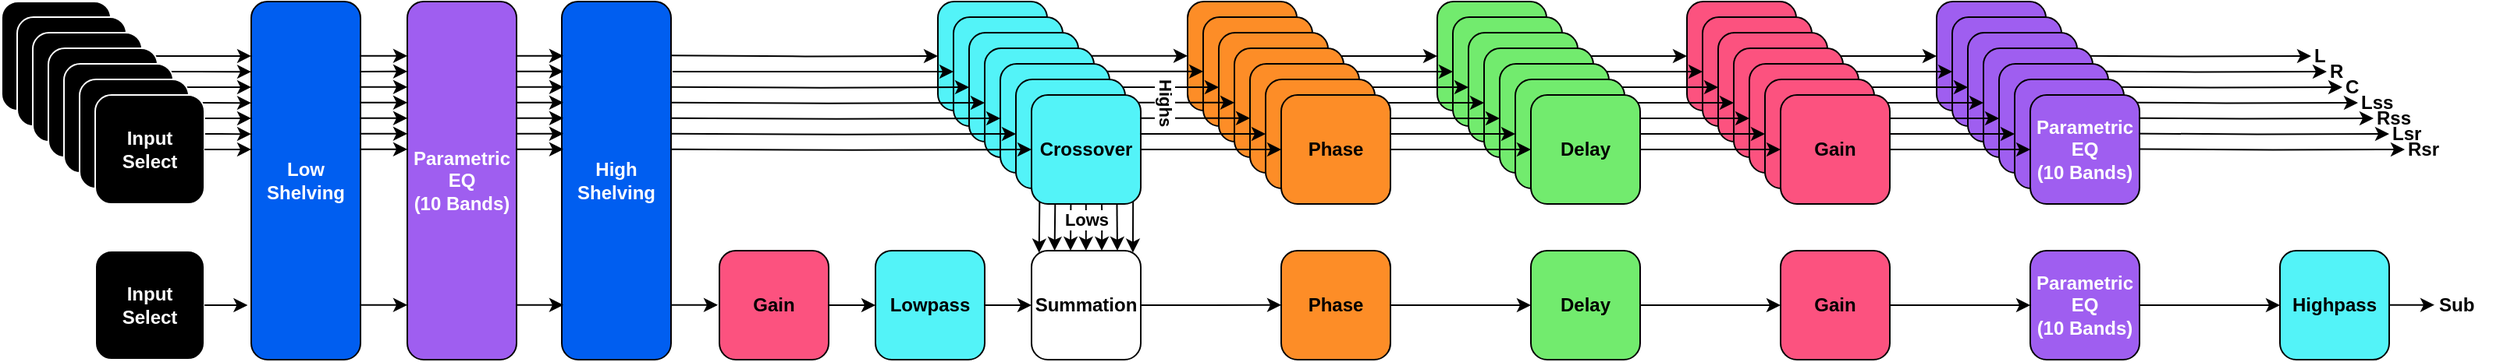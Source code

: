 <mxfile version="24.5.1" type="device">
  <diagram id="C5RBs43oDa-KdzZeNtuy" name="Page-1">
    <mxGraphModel dx="1434" dy="845" grid="1" gridSize="10" guides="1" tooltips="1" connect="1" arrows="1" fold="1" page="1" pageScale="1" pageWidth="827" pageHeight="1169" math="0" shadow="0">
      <root>
        <mxCell id="WIyWlLk6GJQsqaUBKTNV-0" />
        <mxCell id="WIyWlLk6GJQsqaUBKTNV-1" parent="WIyWlLk6GJQsqaUBKTNV-0" />
        <mxCell id="SWOzDiL3YIz-11qopB4E-361" style="edgeStyle=orthogonalEdgeStyle;rounded=0;orthogonalLoop=1;jettySize=auto;html=1;exitX=1;exitY=0.5;exitDx=0;exitDy=0;" parent="WIyWlLk6GJQsqaUBKTNV-1" edge="1">
          <mxGeometry relative="1" as="geometry">
            <mxPoint x="1350" y="74.74" as="sourcePoint" />
            <mxPoint x="1520" y="75" as="targetPoint" />
          </mxGeometry>
        </mxCell>
        <mxCell id="SWOzDiL3YIz-11qopB4E-362" style="edgeStyle=orthogonalEdgeStyle;rounded=0;orthogonalLoop=1;jettySize=auto;html=1;exitX=1;exitY=0.5;exitDx=0;exitDy=0;" parent="WIyWlLk6GJQsqaUBKTNV-1" edge="1">
          <mxGeometry relative="1" as="geometry">
            <mxPoint x="1360" y="84.74" as="sourcePoint" />
            <mxPoint x="1530" y="85" as="targetPoint" />
          </mxGeometry>
        </mxCell>
        <mxCell id="SWOzDiL3YIz-11qopB4E-363" style="edgeStyle=orthogonalEdgeStyle;rounded=0;orthogonalLoop=1;jettySize=auto;html=1;exitX=1;exitY=0.5;exitDx=0;exitDy=0;entryX=0;entryY=0.5;entryDx=0;entryDy=0;" parent="WIyWlLk6GJQsqaUBKTNV-1" source="SWOzDiL3YIz-11qopB4E-364" target="SWOzDiL3YIz-11qopB4E-366" edge="1">
          <mxGeometry relative="1" as="geometry" />
        </mxCell>
        <mxCell id="SWOzDiL3YIz-11qopB4E-365" style="edgeStyle=orthogonalEdgeStyle;rounded=0;orthogonalLoop=1;jettySize=auto;html=1;exitX=1;exitY=0.5;exitDx=0;exitDy=0;entryX=0;entryY=0.5;entryDx=0;entryDy=0;" parent="WIyWlLk6GJQsqaUBKTNV-1" source="SWOzDiL3YIz-11qopB4E-366" target="SWOzDiL3YIz-11qopB4E-368" edge="1">
          <mxGeometry relative="1" as="geometry" />
        </mxCell>
        <mxCell id="SWOzDiL3YIz-11qopB4E-366" value="" style="rounded=1;whiteSpace=wrap;html=1;fontStyle=1;strokeColor=#000000;fillColor=#72eb6e;" parent="WIyWlLk6GJQsqaUBKTNV-1" vertex="1">
          <mxGeometry x="960" y="40" width="70" height="70" as="geometry" />
        </mxCell>
        <mxCell id="SWOzDiL3YIz-11qopB4E-367" style="edgeStyle=orthogonalEdgeStyle;rounded=0;orthogonalLoop=1;jettySize=auto;html=1;exitX=1;exitY=0.5;exitDx=0;exitDy=0;entryX=0;entryY=0.5;entryDx=0;entryDy=0;" parent="WIyWlLk6GJQsqaUBKTNV-1" source="SWOzDiL3YIz-11qopB4E-368" target="SWOzDiL3YIz-11qopB4E-369" edge="1">
          <mxGeometry relative="1" as="geometry" />
        </mxCell>
        <mxCell id="SWOzDiL3YIz-11qopB4E-368" value="" style="rounded=1;whiteSpace=wrap;html=1;fontStyle=1;fillColor=#fc527f;strokeColor=#000000;fontColor=#FFFFFF;strokeWidth=1;" parent="WIyWlLk6GJQsqaUBKTNV-1" vertex="1">
          <mxGeometry x="1120" y="40" width="70" height="70" as="geometry" />
        </mxCell>
        <mxCell id="SWOzDiL3YIz-11qopB4E-369" value="" style="rounded=1;whiteSpace=wrap;html=1;fontColor=#FFFFFF;strokeWidth=1;strokeColor=#000000;fillColor=#9f5ef0;" parent="WIyWlLk6GJQsqaUBKTNV-1" vertex="1">
          <mxGeometry x="1280" y="40" width="70" height="70" as="geometry" />
        </mxCell>
        <mxCell id="SWOzDiL3YIz-11qopB4E-370" style="edgeStyle=orthogonalEdgeStyle;rounded=0;orthogonalLoop=1;jettySize=auto;html=1;exitX=1;exitY=0.5;exitDx=0;exitDy=0;entryX=0;entryY=0.5;entryDx=0;entryDy=0;" parent="WIyWlLk6GJQsqaUBKTNV-1" source="SWOzDiL3YIz-11qopB4E-371" target="SWOzDiL3YIz-11qopB4E-373" edge="1">
          <mxGeometry relative="1" as="geometry" />
        </mxCell>
        <mxCell id="SWOzDiL3YIz-11qopB4E-372" style="edgeStyle=orthogonalEdgeStyle;rounded=0;orthogonalLoop=1;jettySize=auto;html=1;exitX=1;exitY=0.5;exitDx=0;exitDy=0;entryX=0;entryY=0.5;entryDx=0;entryDy=0;" parent="WIyWlLk6GJQsqaUBKTNV-1" source="SWOzDiL3YIz-11qopB4E-373" target="SWOzDiL3YIz-11qopB4E-375" edge="1">
          <mxGeometry relative="1" as="geometry" />
        </mxCell>
        <mxCell id="SWOzDiL3YIz-11qopB4E-373" value="" style="rounded=1;whiteSpace=wrap;html=1;fontStyle=1;strokeColor=#000000;fillColor=#72eb6e;" parent="WIyWlLk6GJQsqaUBKTNV-1" vertex="1">
          <mxGeometry x="970" y="50" width="70" height="70" as="geometry" />
        </mxCell>
        <mxCell id="SWOzDiL3YIz-11qopB4E-374" style="edgeStyle=orthogonalEdgeStyle;rounded=0;orthogonalLoop=1;jettySize=auto;html=1;exitX=1;exitY=0.5;exitDx=0;exitDy=0;entryX=0;entryY=0.5;entryDx=0;entryDy=0;" parent="WIyWlLk6GJQsqaUBKTNV-1" source="SWOzDiL3YIz-11qopB4E-375" target="SWOzDiL3YIz-11qopB4E-376" edge="1">
          <mxGeometry relative="1" as="geometry" />
        </mxCell>
        <mxCell id="SWOzDiL3YIz-11qopB4E-375" value="" style="rounded=1;whiteSpace=wrap;html=1;fontStyle=1;fillColor=#fc527f;strokeColor=#000000;fontColor=#FFFFFF;strokeWidth=1;" parent="WIyWlLk6GJQsqaUBKTNV-1" vertex="1">
          <mxGeometry x="1130" y="50" width="70" height="70" as="geometry" />
        </mxCell>
        <mxCell id="SWOzDiL3YIz-11qopB4E-376" value="" style="rounded=1;whiteSpace=wrap;html=1;fontColor=#FFFFFF;strokeWidth=1;strokeColor=#000000;fillColor=#9f5ef0;" parent="WIyWlLk6GJQsqaUBKTNV-1" vertex="1">
          <mxGeometry x="1290" y="50" width="70" height="70" as="geometry" />
        </mxCell>
        <mxCell id="SWOzDiL3YIz-11qopB4E-207" style="edgeStyle=orthogonalEdgeStyle;rounded=0;orthogonalLoop=1;jettySize=auto;html=1;exitX=1;exitY=0.5;exitDx=0;exitDy=0;" parent="WIyWlLk6GJQsqaUBKTNV-1" edge="1">
          <mxGeometry relative="1" as="geometry">
            <mxPoint x="1370" y="94.74" as="sourcePoint" />
            <mxPoint x="1540" y="95" as="targetPoint" />
          </mxGeometry>
        </mxCell>
        <mxCell id="SWOzDiL3YIz-11qopB4E-208" style="edgeStyle=orthogonalEdgeStyle;rounded=0;orthogonalLoop=1;jettySize=auto;html=1;exitX=1;exitY=0.5;exitDx=0;exitDy=0;" parent="WIyWlLk6GJQsqaUBKTNV-1" edge="1">
          <mxGeometry relative="1" as="geometry">
            <mxPoint x="1380" y="104.74" as="sourcePoint" />
            <mxPoint x="1550" y="105" as="targetPoint" />
          </mxGeometry>
        </mxCell>
        <mxCell id="SWOzDiL3YIz-11qopB4E-209" style="edgeStyle=orthogonalEdgeStyle;rounded=0;orthogonalLoop=1;jettySize=auto;html=1;exitX=1;exitY=0.5;exitDx=0;exitDy=0;" parent="WIyWlLk6GJQsqaUBKTNV-1" edge="1">
          <mxGeometry relative="1" as="geometry">
            <mxPoint x="1390" y="114.74" as="sourcePoint" />
            <mxPoint x="1560" y="115" as="targetPoint" />
          </mxGeometry>
        </mxCell>
        <mxCell id="SWOzDiL3YIz-11qopB4E-210" style="edgeStyle=orthogonalEdgeStyle;rounded=0;orthogonalLoop=1;jettySize=auto;html=1;exitX=1;exitY=0.5;exitDx=0;exitDy=0;" parent="WIyWlLk6GJQsqaUBKTNV-1" edge="1">
          <mxGeometry relative="1" as="geometry">
            <mxPoint x="1400" y="124.74" as="sourcePoint" />
            <mxPoint x="1570" y="125" as="targetPoint" />
          </mxGeometry>
        </mxCell>
        <mxCell id="SWOzDiL3YIz-11qopB4E-211" style="edgeStyle=orthogonalEdgeStyle;rounded=0;orthogonalLoop=1;jettySize=auto;html=1;exitX=1;exitY=0.5;exitDx=0;exitDy=0;" parent="WIyWlLk6GJQsqaUBKTNV-1" edge="1">
          <mxGeometry relative="1" as="geometry">
            <mxPoint x="1410" y="134.74" as="sourcePoint" />
            <mxPoint x="1580" y="135" as="targetPoint" />
          </mxGeometry>
        </mxCell>
        <mxCell id="SWOzDiL3YIz-11qopB4E-212" style="edgeStyle=orthogonalEdgeStyle;rounded=0;orthogonalLoop=1;jettySize=auto;html=1;exitX=1;exitY=0.5;exitDx=0;exitDy=0;entryX=0;entryY=0.5;entryDx=0;entryDy=0;" parent="WIyWlLk6GJQsqaUBKTNV-1" source="SWOzDiL3YIz-11qopB4E-213" target="SWOzDiL3YIz-11qopB4E-215" edge="1">
          <mxGeometry relative="1" as="geometry" />
        </mxCell>
        <mxCell id="SWOzDiL3YIz-11qopB4E-214" style="edgeStyle=orthogonalEdgeStyle;rounded=0;orthogonalLoop=1;jettySize=auto;html=1;exitX=1;exitY=0.5;exitDx=0;exitDy=0;entryX=0;entryY=0.5;entryDx=0;entryDy=0;" parent="WIyWlLk6GJQsqaUBKTNV-1" source="SWOzDiL3YIz-11qopB4E-215" target="SWOzDiL3YIz-11qopB4E-217" edge="1">
          <mxGeometry relative="1" as="geometry" />
        </mxCell>
        <mxCell id="SWOzDiL3YIz-11qopB4E-215" value="" style="rounded=1;whiteSpace=wrap;html=1;fontStyle=1;strokeColor=#000000;fillColor=#72eb6e;" parent="WIyWlLk6GJQsqaUBKTNV-1" vertex="1">
          <mxGeometry x="980" y="60" width="70" height="70" as="geometry" />
        </mxCell>
        <mxCell id="SWOzDiL3YIz-11qopB4E-216" style="edgeStyle=orthogonalEdgeStyle;rounded=0;orthogonalLoop=1;jettySize=auto;html=1;exitX=1;exitY=0.5;exitDx=0;exitDy=0;entryX=0;entryY=0.5;entryDx=0;entryDy=0;" parent="WIyWlLk6GJQsqaUBKTNV-1" source="SWOzDiL3YIz-11qopB4E-217" target="SWOzDiL3YIz-11qopB4E-218" edge="1">
          <mxGeometry relative="1" as="geometry" />
        </mxCell>
        <mxCell id="SWOzDiL3YIz-11qopB4E-217" value="" style="rounded=1;whiteSpace=wrap;html=1;fontStyle=1;fillColor=#fc527f;strokeColor=#000000;fontColor=#FFFFFF;strokeWidth=1;" parent="WIyWlLk6GJQsqaUBKTNV-1" vertex="1">
          <mxGeometry x="1140" y="60" width="70" height="70" as="geometry" />
        </mxCell>
        <mxCell id="SWOzDiL3YIz-11qopB4E-218" value="" style="rounded=1;whiteSpace=wrap;html=1;fontColor=#FFFFFF;strokeWidth=1;strokeColor=#000000;fillColor=#9f5ef0;" parent="WIyWlLk6GJQsqaUBKTNV-1" vertex="1">
          <mxGeometry x="1300" y="60" width="70" height="70" as="geometry" />
        </mxCell>
        <mxCell id="SWOzDiL3YIz-11qopB4E-219" style="edgeStyle=orthogonalEdgeStyle;rounded=0;orthogonalLoop=1;jettySize=auto;html=1;exitX=1;exitY=0.5;exitDx=0;exitDy=0;entryX=0;entryY=0.5;entryDx=0;entryDy=0;" parent="WIyWlLk6GJQsqaUBKTNV-1" source="SWOzDiL3YIz-11qopB4E-220" target="SWOzDiL3YIz-11qopB4E-222" edge="1">
          <mxGeometry relative="1" as="geometry" />
        </mxCell>
        <mxCell id="SWOzDiL3YIz-11qopB4E-221" style="edgeStyle=orthogonalEdgeStyle;rounded=0;orthogonalLoop=1;jettySize=auto;html=1;exitX=1;exitY=0.5;exitDx=0;exitDy=0;entryX=0;entryY=0.5;entryDx=0;entryDy=0;" parent="WIyWlLk6GJQsqaUBKTNV-1" source="SWOzDiL3YIz-11qopB4E-222" target="SWOzDiL3YIz-11qopB4E-224" edge="1">
          <mxGeometry relative="1" as="geometry" />
        </mxCell>
        <mxCell id="SWOzDiL3YIz-11qopB4E-222" value="" style="rounded=1;whiteSpace=wrap;html=1;fontStyle=1;strokeColor=#000000;fillColor=#72eb6e;" parent="WIyWlLk6GJQsqaUBKTNV-1" vertex="1">
          <mxGeometry x="990" y="70" width="70" height="70" as="geometry" />
        </mxCell>
        <mxCell id="SWOzDiL3YIz-11qopB4E-223" style="edgeStyle=orthogonalEdgeStyle;rounded=0;orthogonalLoop=1;jettySize=auto;html=1;exitX=1;exitY=0.5;exitDx=0;exitDy=0;entryX=0;entryY=0.5;entryDx=0;entryDy=0;" parent="WIyWlLk6GJQsqaUBKTNV-1" source="SWOzDiL3YIz-11qopB4E-224" target="SWOzDiL3YIz-11qopB4E-225" edge="1">
          <mxGeometry relative="1" as="geometry" />
        </mxCell>
        <mxCell id="SWOzDiL3YIz-11qopB4E-224" value="" style="rounded=1;whiteSpace=wrap;html=1;fontStyle=1;fillColor=#fc527f;strokeColor=#000000;fontColor=#FFFFFF;strokeWidth=1;" parent="WIyWlLk6GJQsqaUBKTNV-1" vertex="1">
          <mxGeometry x="1150" y="70" width="70" height="70" as="geometry" />
        </mxCell>
        <mxCell id="SWOzDiL3YIz-11qopB4E-225" value="" style="rounded=1;whiteSpace=wrap;html=1;fontColor=#FFFFFF;strokeWidth=1;strokeColor=#000000;fillColor=#9f5ef0;" parent="WIyWlLk6GJQsqaUBKTNV-1" vertex="1">
          <mxGeometry x="1310" y="70" width="70" height="70" as="geometry" />
        </mxCell>
        <mxCell id="SWOzDiL3YIz-11qopB4E-226" style="edgeStyle=orthogonalEdgeStyle;rounded=0;orthogonalLoop=1;jettySize=auto;html=1;exitX=1;exitY=0.5;exitDx=0;exitDy=0;entryX=0;entryY=0.5;entryDx=0;entryDy=0;" parent="WIyWlLk6GJQsqaUBKTNV-1" source="SWOzDiL3YIz-11qopB4E-227" target="SWOzDiL3YIz-11qopB4E-229" edge="1">
          <mxGeometry relative="1" as="geometry" />
        </mxCell>
        <mxCell id="SWOzDiL3YIz-11qopB4E-228" style="edgeStyle=orthogonalEdgeStyle;rounded=0;orthogonalLoop=1;jettySize=auto;html=1;exitX=1;exitY=0.5;exitDx=0;exitDy=0;entryX=0;entryY=0.5;entryDx=0;entryDy=0;" parent="WIyWlLk6GJQsqaUBKTNV-1" source="SWOzDiL3YIz-11qopB4E-229" target="SWOzDiL3YIz-11qopB4E-231" edge="1">
          <mxGeometry relative="1" as="geometry" />
        </mxCell>
        <mxCell id="SWOzDiL3YIz-11qopB4E-229" value="" style="rounded=1;whiteSpace=wrap;html=1;fontStyle=1;strokeColor=#000000;fillColor=#72eb6e;" parent="WIyWlLk6GJQsqaUBKTNV-1" vertex="1">
          <mxGeometry x="1000" y="80" width="70" height="70" as="geometry" />
        </mxCell>
        <mxCell id="SWOzDiL3YIz-11qopB4E-230" style="edgeStyle=orthogonalEdgeStyle;rounded=0;orthogonalLoop=1;jettySize=auto;html=1;exitX=1;exitY=0.5;exitDx=0;exitDy=0;entryX=0;entryY=0.5;entryDx=0;entryDy=0;" parent="WIyWlLk6GJQsqaUBKTNV-1" source="SWOzDiL3YIz-11qopB4E-231" target="SWOzDiL3YIz-11qopB4E-232" edge="1">
          <mxGeometry relative="1" as="geometry" />
        </mxCell>
        <mxCell id="SWOzDiL3YIz-11qopB4E-231" value="" style="rounded=1;whiteSpace=wrap;html=1;fontStyle=1;fillColor=#fc527f;strokeColor=#000000;fontColor=#FFFFFF;strokeWidth=1;" parent="WIyWlLk6GJQsqaUBKTNV-1" vertex="1">
          <mxGeometry x="1160" y="80" width="70" height="70" as="geometry" />
        </mxCell>
        <mxCell id="SWOzDiL3YIz-11qopB4E-232" value="" style="rounded=1;whiteSpace=wrap;html=1;fontColor=#FFFFFF;strokeWidth=1;strokeColor=#000000;fillColor=#9f5ef0;" parent="WIyWlLk6GJQsqaUBKTNV-1" vertex="1">
          <mxGeometry x="1320" y="80" width="70" height="70" as="geometry" />
        </mxCell>
        <mxCell id="SWOzDiL3YIz-11qopB4E-233" style="edgeStyle=orthogonalEdgeStyle;rounded=0;orthogonalLoop=1;jettySize=auto;html=1;exitX=1;exitY=0.5;exitDx=0;exitDy=0;entryX=0;entryY=0.5;entryDx=0;entryDy=0;" parent="WIyWlLk6GJQsqaUBKTNV-1" source="SWOzDiL3YIz-11qopB4E-234" target="SWOzDiL3YIz-11qopB4E-236" edge="1">
          <mxGeometry relative="1" as="geometry" />
        </mxCell>
        <mxCell id="SWOzDiL3YIz-11qopB4E-235" style="edgeStyle=orthogonalEdgeStyle;rounded=0;orthogonalLoop=1;jettySize=auto;html=1;exitX=1;exitY=0.5;exitDx=0;exitDy=0;entryX=0;entryY=0.5;entryDx=0;entryDy=0;" parent="WIyWlLk6GJQsqaUBKTNV-1" source="SWOzDiL3YIz-11qopB4E-236" target="SWOzDiL3YIz-11qopB4E-238" edge="1">
          <mxGeometry relative="1" as="geometry" />
        </mxCell>
        <mxCell id="SWOzDiL3YIz-11qopB4E-236" value="" style="rounded=1;whiteSpace=wrap;html=1;fontStyle=1;strokeColor=#000000;fillColor=#72eb6e;" parent="WIyWlLk6GJQsqaUBKTNV-1" vertex="1">
          <mxGeometry x="1010" y="90" width="70" height="70" as="geometry" />
        </mxCell>
        <mxCell id="SWOzDiL3YIz-11qopB4E-237" style="edgeStyle=orthogonalEdgeStyle;rounded=0;orthogonalLoop=1;jettySize=auto;html=1;exitX=1;exitY=0.5;exitDx=0;exitDy=0;entryX=0;entryY=0.5;entryDx=0;entryDy=0;" parent="WIyWlLk6GJQsqaUBKTNV-1" source="SWOzDiL3YIz-11qopB4E-238" target="SWOzDiL3YIz-11qopB4E-239" edge="1">
          <mxGeometry relative="1" as="geometry" />
        </mxCell>
        <mxCell id="SWOzDiL3YIz-11qopB4E-238" value="" style="rounded=1;whiteSpace=wrap;html=1;fontStyle=1;fillColor=#fc527f;strokeColor=#000000;fontColor=#FFFFFF;strokeWidth=1;" parent="WIyWlLk6GJQsqaUBKTNV-1" vertex="1">
          <mxGeometry x="1170" y="90" width="70" height="70" as="geometry" />
        </mxCell>
        <mxCell id="SWOzDiL3YIz-11qopB4E-239" value="" style="rounded=1;whiteSpace=wrap;html=1;fontColor=#FFFFFF;strokeWidth=1;strokeColor=#000000;fillColor=#9f5ef0;" parent="WIyWlLk6GJQsqaUBKTNV-1" vertex="1">
          <mxGeometry x="1330" y="90" width="70" height="70" as="geometry" />
        </mxCell>
        <mxCell id="SWOzDiL3YIz-11qopB4E-240" style="edgeStyle=orthogonalEdgeStyle;rounded=0;orthogonalLoop=1;jettySize=auto;html=1;exitX=1;exitY=0.5;exitDx=0;exitDy=0;entryX=0;entryY=0.5;entryDx=0;entryDy=0;" parent="WIyWlLk6GJQsqaUBKTNV-1" source="SWOzDiL3YIz-11qopB4E-241" target="SWOzDiL3YIz-11qopB4E-243" edge="1">
          <mxGeometry relative="1" as="geometry">
            <mxPoint x="950" y="135" as="sourcePoint" />
          </mxGeometry>
        </mxCell>
        <mxCell id="SWOzDiL3YIz-11qopB4E-242" style="edgeStyle=orthogonalEdgeStyle;rounded=0;orthogonalLoop=1;jettySize=auto;html=1;exitX=1;exitY=0.5;exitDx=0;exitDy=0;entryX=0;entryY=0.5;entryDx=0;entryDy=0;" parent="WIyWlLk6GJQsqaUBKTNV-1" source="SWOzDiL3YIz-11qopB4E-243" target="SWOzDiL3YIz-11qopB4E-245" edge="1">
          <mxGeometry relative="1" as="geometry" />
        </mxCell>
        <mxCell id="SWOzDiL3YIz-11qopB4E-243" value="Delay" style="rounded=1;whiteSpace=wrap;html=1;fontStyle=1;strokeColor=#000000;fillColor=#72eb6e;" parent="WIyWlLk6GJQsqaUBKTNV-1" vertex="1">
          <mxGeometry x="1020" y="100" width="70" height="70" as="geometry" />
        </mxCell>
        <mxCell id="SWOzDiL3YIz-11qopB4E-244" style="edgeStyle=orthogonalEdgeStyle;rounded=0;orthogonalLoop=1;jettySize=auto;html=1;exitX=1;exitY=0.5;exitDx=0;exitDy=0;entryX=0;entryY=0.5;entryDx=0;entryDy=0;" parent="WIyWlLk6GJQsqaUBKTNV-1" source="SWOzDiL3YIz-11qopB4E-245" target="SWOzDiL3YIz-11qopB4E-246" edge="1">
          <mxGeometry relative="1" as="geometry" />
        </mxCell>
        <mxCell id="SWOzDiL3YIz-11qopB4E-245" value="Gain" style="rounded=1;whiteSpace=wrap;html=1;fontStyle=1;fillColor=#fc527f;strokeColor=#000000;fontColor=#000000;strokeWidth=1;" parent="WIyWlLk6GJQsqaUBKTNV-1" vertex="1">
          <mxGeometry x="1180" y="100" width="70" height="70" as="geometry" />
        </mxCell>
        <mxCell id="SWOzDiL3YIz-11qopB4E-246" value="Parametric&lt;div&gt;EQ&lt;/div&gt;&lt;div&gt;(10 Bands)&lt;/div&gt;" style="rounded=1;whiteSpace=wrap;html=1;fontColor=#FFFFFF;strokeWidth=1;strokeColor=#000000;fillColor=#9f5ef0;fontStyle=1" parent="WIyWlLk6GJQsqaUBKTNV-1" vertex="1">
          <mxGeometry x="1340" y="100" width="70" height="70" as="geometry" />
        </mxCell>
        <mxCell id="SWOzDiL3YIz-11qopB4E-328" value="Lsr" style="text;html=1;align=left;verticalAlign=middle;whiteSpace=wrap;rounded=0;fontStyle=1" parent="WIyWlLk6GJQsqaUBKTNV-1" vertex="1">
          <mxGeometry x="1570" y="110" width="30" height="30" as="geometry" />
        </mxCell>
        <mxCell id="SWOzDiL3YIz-11qopB4E-329" value="Rsr" style="text;html=1;align=left;verticalAlign=middle;whiteSpace=wrap;rounded=0;fontStyle=1" parent="WIyWlLk6GJQsqaUBKTNV-1" vertex="1">
          <mxGeometry x="1580" y="120" width="30" height="30" as="geometry" />
        </mxCell>
        <mxCell id="SWOzDiL3YIz-11qopB4E-377" value="L" style="text;html=1;align=left;verticalAlign=middle;whiteSpace=wrap;rounded=0;fontStyle=1" parent="WIyWlLk6GJQsqaUBKTNV-1" vertex="1">
          <mxGeometry x="1520" y="60" width="20" height="30" as="geometry" />
        </mxCell>
        <mxCell id="SWOzDiL3YIz-11qopB4E-378" value="R" style="text;html=1;align=left;verticalAlign=middle;whiteSpace=wrap;rounded=0;fontStyle=1" parent="WIyWlLk6GJQsqaUBKTNV-1" vertex="1">
          <mxGeometry x="1530" y="70" width="20" height="30" as="geometry" />
        </mxCell>
        <mxCell id="SWOzDiL3YIz-11qopB4E-379" value="C" style="text;html=1;align=left;verticalAlign=middle;whiteSpace=wrap;rounded=0;fontStyle=1" parent="WIyWlLk6GJQsqaUBKTNV-1" vertex="1">
          <mxGeometry x="1540" y="80" width="20" height="30" as="geometry" />
        </mxCell>
        <mxCell id="SWOzDiL3YIz-11qopB4E-380" value="Lss" style="text;html=1;align=left;verticalAlign=middle;whiteSpace=wrap;rounded=0;fontStyle=1" parent="WIyWlLk6GJQsqaUBKTNV-1" vertex="1">
          <mxGeometry x="1550" y="90" width="30" height="30" as="geometry" />
        </mxCell>
        <mxCell id="SWOzDiL3YIz-11qopB4E-381" value="Rss" style="text;html=1;align=left;verticalAlign=middle;whiteSpace=wrap;rounded=0;fontStyle=1" parent="WIyWlLk6GJQsqaUBKTNV-1" vertex="1">
          <mxGeometry x="1560" y="100" width="30" height="30" as="geometry" />
        </mxCell>
        <mxCell id="SWOzDiL3YIz-11qopB4E-396" style="edgeStyle=orthogonalEdgeStyle;rounded=0;orthogonalLoop=1;jettySize=auto;html=1;exitX=0.496;exitY=0.981;exitDx=0;exitDy=0;exitPerimeter=0;entryX=0.928;entryY=0.018;entryDx=0;entryDy=0;entryPerimeter=0;" parent="WIyWlLk6GJQsqaUBKTNV-1" target="SWOzDiL3YIz-11qopB4E-289" edge="1">
          <mxGeometry relative="1" as="geometry">
            <mxPoint x="764.9" y="200" as="targetPoint" />
            <mxPoint x="764.61" y="127.67" as="sourcePoint" />
          </mxGeometry>
        </mxCell>
        <mxCell id="SWOzDiL3YIz-11qopB4E-390" style="edgeStyle=orthogonalEdgeStyle;rounded=0;orthogonalLoop=1;jettySize=auto;html=1;exitX=0.496;exitY=0.981;exitDx=0;exitDy=0;exitPerimeter=0;entryX=0.069;entryY=0.019;entryDx=0;entryDy=0;entryPerimeter=0;" parent="WIyWlLk6GJQsqaUBKTNV-1" target="SWOzDiL3YIz-11qopB4E-289" edge="1">
          <mxGeometry relative="1" as="geometry">
            <mxPoint x="704.788" y="200" as="targetPoint" />
            <mxPoint x="704.71" y="128.67" as="sourcePoint" />
          </mxGeometry>
        </mxCell>
        <mxCell id="SWOzDiL3YIz-11qopB4E-364" value="" style="rounded=1;whiteSpace=wrap;html=1;fontStyle=1;strokeColor=#000000;fillColor=#fd8d27;strokeWidth=1;" parent="WIyWlLk6GJQsqaUBKTNV-1" vertex="1">
          <mxGeometry x="800" y="40" width="70" height="70" as="geometry" />
        </mxCell>
        <mxCell id="SWOzDiL3YIz-11qopB4E-382" value="" style="edgeStyle=orthogonalEdgeStyle;rounded=0;orthogonalLoop=1;jettySize=auto;html=1;exitX=1;exitY=0.5;exitDx=0;exitDy=0;entryX=0;entryY=0.5;entryDx=0;entryDy=0;" parent="WIyWlLk6GJQsqaUBKTNV-1" edge="1">
          <mxGeometry relative="1" as="geometry">
            <mxPoint x="730" y="74.89" as="sourcePoint" />
            <mxPoint x="800" y="74.89" as="targetPoint" />
          </mxGeometry>
        </mxCell>
        <mxCell id="SWOzDiL3YIz-11qopB4E-383" value="" style="edgeStyle=orthogonalEdgeStyle;rounded=0;orthogonalLoop=1;jettySize=auto;html=1;exitX=1;exitY=0.5;exitDx=0;exitDy=0;entryX=0;entryY=0.5;entryDx=0;entryDy=0;" parent="WIyWlLk6GJQsqaUBKTNV-1" edge="1">
          <mxGeometry relative="1" as="geometry">
            <mxPoint x="740" y="84.89" as="sourcePoint" />
            <mxPoint x="810" y="84.89" as="targetPoint" />
          </mxGeometry>
        </mxCell>
        <mxCell id="SWOzDiL3YIz-11qopB4E-371" value="" style="rounded=1;whiteSpace=wrap;html=1;fontStyle=1;strokeColor=#000000;fillColor=#fd8d27;strokeWidth=1;" parent="WIyWlLk6GJQsqaUBKTNV-1" vertex="1">
          <mxGeometry x="810" y="50" width="70" height="70" as="geometry" />
        </mxCell>
        <mxCell id="SWOzDiL3YIz-11qopB4E-213" value="" style="rounded=1;whiteSpace=wrap;html=1;fontStyle=1;strokeColor=#000000;fillColor=#fd8d27;strokeWidth=1;" parent="WIyWlLk6GJQsqaUBKTNV-1" vertex="1">
          <mxGeometry x="820" y="60" width="70" height="70" as="geometry" />
        </mxCell>
        <mxCell id="SWOzDiL3YIz-11qopB4E-220" value="" style="rounded=1;whiteSpace=wrap;html=1;fontStyle=1;strokeColor=#000000;fillColor=#fd8d27;strokeWidth=1;" parent="WIyWlLk6GJQsqaUBKTNV-1" vertex="1">
          <mxGeometry x="830" y="70" width="70" height="70" as="geometry" />
        </mxCell>
        <mxCell id="SWOzDiL3YIz-11qopB4E-227" value="" style="rounded=1;whiteSpace=wrap;html=1;fontStyle=1;strokeColor=#000000;fillColor=#fd8d27;strokeWidth=1;" parent="WIyWlLk6GJQsqaUBKTNV-1" vertex="1">
          <mxGeometry x="840" y="80" width="70" height="70" as="geometry" />
        </mxCell>
        <mxCell id="SWOzDiL3YIz-11qopB4E-234" value="" style="rounded=1;whiteSpace=wrap;html=1;fontStyle=1;strokeColor=#000000;fillColor=#fd8d27;strokeWidth=1;" parent="WIyWlLk6GJQsqaUBKTNV-1" vertex="1">
          <mxGeometry x="850" y="90" width="70" height="70" as="geometry" />
        </mxCell>
        <mxCell id="SWOzDiL3YIz-11qopB4E-241" value="Phase" style="rounded=1;whiteSpace=wrap;html=1;fontStyle=1;strokeColor=#000000;fillColor=#fd8d27;strokeWidth=1;fontColor=#000000;" parent="WIyWlLk6GJQsqaUBKTNV-1" vertex="1">
          <mxGeometry x="860" y="100" width="70" height="70" as="geometry" />
        </mxCell>
        <mxCell id="SWOzDiL3YIz-11qopB4E-247" value="" style="edgeStyle=orthogonalEdgeStyle;rounded=0;orthogonalLoop=1;jettySize=auto;html=1;exitX=1;exitY=0.5;exitDx=0;exitDy=0;entryX=0;entryY=0.5;entryDx=0;entryDy=0;" parent="WIyWlLk6GJQsqaUBKTNV-1" source="SWOzDiL3YIz-11qopB4E-257" target="SWOzDiL3YIz-11qopB4E-213" edge="1">
          <mxGeometry relative="1" as="geometry" />
        </mxCell>
        <mxCell id="SWOzDiL3YIz-11qopB4E-248" value="" style="edgeStyle=orthogonalEdgeStyle;rounded=0;orthogonalLoop=1;jettySize=auto;html=1;exitX=1;exitY=0.5;exitDx=0;exitDy=0;entryX=0;entryY=0.5;entryDx=0;entryDy=0;" parent="WIyWlLk6GJQsqaUBKTNV-1" edge="1">
          <mxGeometry relative="1" as="geometry">
            <mxPoint x="750" y="114.89" as="sourcePoint" />
            <mxPoint x="840" y="114.89" as="targetPoint" />
          </mxGeometry>
        </mxCell>
        <mxCell id="SWOzDiL3YIz-11qopB4E-249" value="" style="edgeStyle=orthogonalEdgeStyle;rounded=0;orthogonalLoop=1;jettySize=auto;html=1;exitX=1;exitY=0.5;exitDx=0;exitDy=0;entryX=0;entryY=0.5;entryDx=0;entryDy=0;" parent="WIyWlLk6GJQsqaUBKTNV-1" source="SWOzDiL3YIz-11qopB4E-301" target="SWOzDiL3YIz-11qopB4E-234" edge="1">
          <mxGeometry relative="1" as="geometry" />
        </mxCell>
        <mxCell id="SWOzDiL3YIz-11qopB4E-250" value="" style="edgeStyle=orthogonalEdgeStyle;rounded=0;orthogonalLoop=1;jettySize=auto;html=1;exitX=1;exitY=0.5;exitDx=0;exitDy=0;entryX=0;entryY=0.5;entryDx=0;entryDy=0;" parent="WIyWlLk6GJQsqaUBKTNV-1" source="SWOzDiL3YIz-11qopB4E-302" target="SWOzDiL3YIz-11qopB4E-241" edge="1">
          <mxGeometry relative="1" as="geometry">
            <mxPoint x="790" y="135" as="sourcePoint" />
          </mxGeometry>
        </mxCell>
        <mxCell id="SWOzDiL3YIz-11qopB4E-385" value="&lt;b&gt;Highs&lt;/b&gt;" style="edgeStyle=orthogonalEdgeStyle;rounded=0;orthogonalLoop=1;jettySize=auto;html=1;exitX=1;exitY=0.5;exitDx=0;exitDy=0;entryX=0;entryY=0.5;entryDx=0;entryDy=0;textDirection=vertical-rl;" parent="WIyWlLk6GJQsqaUBKTNV-1" edge="1">
          <mxGeometry relative="1" as="geometry">
            <mxPoint x="740" y="104.89" as="sourcePoint" />
            <mxPoint x="830" y="104.89" as="targetPoint" />
          </mxGeometry>
        </mxCell>
        <mxCell id="SWOzDiL3YIz-11qopB4E-354" value="" style="rounded=1;whiteSpace=wrap;html=1;strokeColor=#000000;fillColor=#53f3f8;fontStyle=1;strokeWidth=1;" parent="WIyWlLk6GJQsqaUBKTNV-1" vertex="1">
          <mxGeometry x="640" y="40" width="70" height="70" as="geometry" />
        </mxCell>
        <mxCell id="SWOzDiL3YIz-11qopB4E-355" value="" style="rounded=1;whiteSpace=wrap;html=1;strokeColor=#000000;fillColor=#53f3f8;fontStyle=1;strokeWidth=1;" parent="WIyWlLk6GJQsqaUBKTNV-1" vertex="1">
          <mxGeometry x="650" y="50" width="70" height="70" as="geometry" />
        </mxCell>
        <mxCell id="SWOzDiL3YIz-11qopB4E-339" value="" style="rounded=1;whiteSpace=wrap;html=1;strokeWidth=1;strokeColor=#FFFFFF;fillColor=#000000;" parent="WIyWlLk6GJQsqaUBKTNV-1" vertex="1">
          <mxGeometry x="40" y="40" width="70" height="70" as="geometry" />
        </mxCell>
        <mxCell id="SWOzDiL3YIz-11qopB4E-340" style="edgeStyle=orthogonalEdgeStyle;rounded=0;orthogonalLoop=1;jettySize=auto;html=1;exitX=1;exitY=0.5;exitDx=0;exitDy=0;entryX=0;entryY=0.152;entryDx=0;entryDy=0;entryPerimeter=0;" parent="WIyWlLk6GJQsqaUBKTNV-1" source="SWOzDiL3YIz-11qopB4E-339" target="SWOzDiL3YIz-11qopB4E-260" edge="1">
          <mxGeometry relative="1" as="geometry">
            <mxPoint x="185" y="75" as="targetPoint" />
          </mxGeometry>
        </mxCell>
        <mxCell id="SWOzDiL3YIz-11qopB4E-341" value="" style="rounded=1;whiteSpace=wrap;html=1;strokeWidth=1;strokeColor=#FFFFFF;fillColor=#000000;" parent="WIyWlLk6GJQsqaUBKTNV-1" vertex="1">
          <mxGeometry x="50" y="50" width="70" height="70" as="geometry" />
        </mxCell>
        <mxCell id="SWOzDiL3YIz-11qopB4E-342" style="edgeStyle=orthogonalEdgeStyle;rounded=0;orthogonalLoop=1;jettySize=auto;html=1;exitX=1;exitY=0.5;exitDx=0;exitDy=0;entryX=0;entryY=0.196;entryDx=0;entryDy=0;entryPerimeter=0;" parent="WIyWlLk6GJQsqaUBKTNV-1" source="SWOzDiL3YIz-11qopB4E-341" target="SWOzDiL3YIz-11qopB4E-260" edge="1">
          <mxGeometry relative="1" as="geometry">
            <mxPoint x="185" y="85" as="targetPoint" />
          </mxGeometry>
        </mxCell>
        <mxCell id="SWOzDiL3YIz-11qopB4E-204" style="edgeStyle=orthogonalEdgeStyle;rounded=0;orthogonalLoop=1;jettySize=auto;html=1;exitX=1;exitY=0.5;exitDx=0;exitDy=0;entryX=0;entryY=0.5;entryDx=0;entryDy=0;" parent="WIyWlLk6GJQsqaUBKTNV-1" edge="1">
          <mxGeometry relative="1" as="geometry">
            <mxPoint x="1530" y="234.82" as="sourcePoint" />
            <mxPoint x="1599" y="234.82" as="targetPoint" />
          </mxGeometry>
        </mxCell>
        <mxCell id="SWOzDiL3YIz-11qopB4E-252" style="edgeStyle=orthogonalEdgeStyle;rounded=0;orthogonalLoop=1;jettySize=auto;html=1;exitX=0.496;exitY=0.981;exitDx=0;exitDy=0;exitPerimeter=0;" parent="WIyWlLk6GJQsqaUBKTNV-1" edge="1">
          <mxGeometry relative="1" as="geometry">
            <mxPoint x="714.798" y="200" as="targetPoint" />
            <mxPoint x="714.72" y="128.67" as="sourcePoint" />
          </mxGeometry>
        </mxCell>
        <mxCell id="SWOzDiL3YIz-11qopB4E-253" style="edgeStyle=orthogonalEdgeStyle;rounded=0;orthogonalLoop=1;jettySize=auto;html=1;exitX=0.496;exitY=0.981;exitDx=0;exitDy=0;exitPerimeter=0;" parent="WIyWlLk6GJQsqaUBKTNV-1" edge="1">
          <mxGeometry relative="1" as="geometry">
            <mxPoint x="725" y="200" as="targetPoint" />
            <mxPoint x="724.72" y="138.67" as="sourcePoint" />
          </mxGeometry>
        </mxCell>
        <mxCell id="SWOzDiL3YIz-11qopB4E-254" style="edgeStyle=orthogonalEdgeStyle;rounded=0;orthogonalLoop=1;jettySize=auto;html=1;exitX=0.496;exitY=0.981;exitDx=0;exitDy=0;exitPerimeter=0;" parent="WIyWlLk6GJQsqaUBKTNV-1" edge="1">
          <mxGeometry relative="1" as="geometry">
            <mxPoint x="745" y="200" as="targetPoint" />
            <mxPoint x="744.72" y="158.67" as="sourcePoint" />
          </mxGeometry>
        </mxCell>
        <mxCell id="SWOzDiL3YIz-11qopB4E-255" style="edgeStyle=orthogonalEdgeStyle;rounded=0;orthogonalLoop=1;jettySize=auto;html=1;exitX=0.496;exitY=0.981;exitDx=0;exitDy=0;exitPerimeter=0;" parent="WIyWlLk6GJQsqaUBKTNV-1" edge="1">
          <mxGeometry relative="1" as="geometry">
            <mxPoint x="755" y="200" as="targetPoint" />
            <mxPoint x="754.72" y="168.67" as="sourcePoint" />
          </mxGeometry>
        </mxCell>
        <mxCell id="SWOzDiL3YIz-11qopB4E-256" value="Lows" style="edgeStyle=orthogonalEdgeStyle;rounded=0;orthogonalLoop=1;jettySize=auto;html=1;exitX=0.496;exitY=0.981;exitDx=0;exitDy=0;exitPerimeter=0;fontStyle=1" parent="WIyWlLk6GJQsqaUBKTNV-1" edge="1">
          <mxGeometry relative="1" as="geometry">
            <mxPoint x="734.9" y="200" as="targetPoint" />
            <mxPoint x="734.9" y="159" as="sourcePoint" />
          </mxGeometry>
        </mxCell>
        <mxCell id="SWOzDiL3YIz-11qopB4E-257" value="" style="rounded=1;whiteSpace=wrap;html=1;strokeColor=#000000;fillColor=#53f3f8;fontStyle=1;strokeWidth=1;" parent="WIyWlLk6GJQsqaUBKTNV-1" vertex="1">
          <mxGeometry x="660" y="60" width="70" height="70" as="geometry" />
        </mxCell>
        <mxCell id="SWOzDiL3YIz-11qopB4E-258" value="" style="rounded=1;whiteSpace=wrap;html=1;strokeWidth=1;strokeColor=#FFFFFF;fillColor=#000000;" parent="WIyWlLk6GJQsqaUBKTNV-1" vertex="1">
          <mxGeometry x="60" y="60" width="70" height="70" as="geometry" />
        </mxCell>
        <mxCell id="SWOzDiL3YIz-11qopB4E-259" value="Input&lt;div&gt;Sel&lt;span style=&quot;background-color: initial;&quot;&gt;ect&lt;/span&gt;&lt;/div&gt;" style="rounded=1;whiteSpace=wrap;html=1;strokeWidth=1;fontStyle=1;strokeColor=#FFFFFF;fillColor=#000000;fontColor=#FFFFFF;" parent="WIyWlLk6GJQsqaUBKTNV-1" vertex="1">
          <mxGeometry x="100" y="200" width="70" height="70" as="geometry" />
        </mxCell>
        <mxCell id="SWOzDiL3YIz-11qopB4E-260" value="Low&lt;div&gt;&lt;span style=&quot;background-color: initial;&quot;&gt;Shelving&lt;/span&gt;&lt;/div&gt;" style="rounded=1;whiteSpace=wrap;html=1;points=[[0,0,0,0,0],[0,0.14,0,0,0],[0,0.29,0,0,0],[0,0.43,0,0,0],[0,0.57,0,0,0],[0,0.71,0,0,0],[0,0.86,0,0,0],[0,1,0,0,0],[0.25,0,0,0,0],[0.25,1,0,0,0],[0.5,0,0,0,0],[0.5,1,0,0,0],[0.75,0,0,0,0],[0.75,1,0,0,0],[1,0,0,0,0],[1,0.14,0,0,0],[1,0.29,0,0,0],[1,0.43,0,0,0],[1,0.57,0,0,0],[1,0.71,0,0,0],[1,0.86,0,0,0],[1,1,0,0,0]];strokeWidth=1;strokeColor=#000000;fontColor=#FFFFFF;fontStyle=1;fillColor=#005ef0;" parent="WIyWlLk6GJQsqaUBKTNV-1" vertex="1">
          <mxGeometry x="200" y="40" width="70" height="230" as="geometry" />
        </mxCell>
        <mxCell id="SWOzDiL3YIz-11qopB4E-261" value="Parametric&lt;div&gt;EQ&lt;/div&gt;&lt;div&gt;(10 Bands)&lt;/div&gt;" style="rounded=1;whiteSpace=wrap;html=1;points=[[0,0,0,0,0],[0,0.14,0,0,0],[0,0.29,0,0,0],[0,0.43,0,0,0],[0,0.57,0,0,0],[0,0.71,0,0,0],[0,0.86,0,0,0],[0,1,0,0,0],[0.25,0,0,0,0],[0.25,1,0,0,0],[0.5,0,0,0,0],[0.5,1,0,0,0],[0.75,0,0,0,0],[0.75,1,0,0,0],[1,0,0,0,0],[1,0.14,0,0,0],[1,0.29,0,0,0],[1,0.43,0,0,0],[1,0.57,0,0,0],[1,0.71,0,0,0],[1,0.86,0,0,0],[1,1,0,0,0]];fontColor=#FFFFFF;strokeWidth=1;strokeColor=#000000;fillColor=#9f5ef0;fontStyle=1" parent="WIyWlLk6GJQsqaUBKTNV-1" vertex="1">
          <mxGeometry x="300" y="40" width="70" height="230" as="geometry" />
        </mxCell>
        <mxCell id="SWOzDiL3YIz-11qopB4E-262" value="High&lt;div&gt;Shelving&lt;/div&gt;" style="rounded=1;whiteSpace=wrap;html=1;points=[[0,0,0,0,0],[0,0.14,0,0,0],[0,0.29,0,0,0],[0,0.43,0,0,0],[0,0.57,0,0,0],[0,0.71,0,0,0],[0,0.86,0,0,0],[0,1,0,0,0],[0.25,0,0,0,0],[0.25,1,0,0,0],[0.5,0,0,0,0],[0.5,1,0,0,0],[0.75,0,0,0,0],[0.75,1,0,0,0],[1,0,0,0,0],[1,0.14,0,0,0],[1,0.29,0,0,0],[1,0.43,0,0,0],[1,0.57,0,0,0],[1,0.71,0,0,0],[1,0.86,0,0,0],[1,1,0,0,0]];fontStyle=1;fontColor=#FFFFFF;strokeColor=#000000;strokeWidth=1;fillColor=#005ef0;glass=0;shadow=0;" parent="WIyWlLk6GJQsqaUBKTNV-1" vertex="1">
          <mxGeometry x="399" y="40" width="70" height="230" as="geometry" />
        </mxCell>
        <mxCell id="SWOzDiL3YIz-11qopB4E-263" style="edgeStyle=orthogonalEdgeStyle;rounded=0;orthogonalLoop=1;jettySize=auto;html=1;exitX=1;exitY=0.5;exitDx=0;exitDy=0;entryX=0;entryY=0.239;entryDx=0;entryDy=0;entryPerimeter=0;" parent="WIyWlLk6GJQsqaUBKTNV-1" source="SWOzDiL3YIz-11qopB4E-258" target="SWOzDiL3YIz-11qopB4E-260" edge="1">
          <mxGeometry relative="1" as="geometry" />
        </mxCell>
        <mxCell id="SWOzDiL3YIz-11qopB4E-264" value="" style="rounded=1;whiteSpace=wrap;html=1;strokeWidth=1;strokeColor=#FFFFFF;fillColor=#000000;" parent="WIyWlLk6GJQsqaUBKTNV-1" vertex="1">
          <mxGeometry x="70" y="70" width="70" height="70" as="geometry" />
        </mxCell>
        <mxCell id="SWOzDiL3YIz-11qopB4E-265" style="edgeStyle=orthogonalEdgeStyle;rounded=0;orthogonalLoop=1;jettySize=auto;html=1;exitX=1;exitY=0.5;exitDx=0;exitDy=0;entryX=0;entryY=0.283;entryDx=0;entryDy=0;entryPerimeter=0;" parent="WIyWlLk6GJQsqaUBKTNV-1" source="SWOzDiL3YIz-11qopB4E-264" target="SWOzDiL3YIz-11qopB4E-260" edge="1">
          <mxGeometry relative="1" as="geometry" />
        </mxCell>
        <mxCell id="SWOzDiL3YIz-11qopB4E-266" value="" style="rounded=1;whiteSpace=wrap;html=1;strokeWidth=1;strokeColor=#FFFFFF;fillColor=#000000;" parent="WIyWlLk6GJQsqaUBKTNV-1" vertex="1">
          <mxGeometry x="80" y="80" width="70" height="70" as="geometry" />
        </mxCell>
        <mxCell id="SWOzDiL3YIz-11qopB4E-267" style="edgeStyle=orthogonalEdgeStyle;rounded=0;orthogonalLoop=1;jettySize=auto;html=1;exitX=1;exitY=0.5;exitDx=0;exitDy=0;entryX=0;entryY=0.326;entryDx=0;entryDy=0;entryPerimeter=0;" parent="WIyWlLk6GJQsqaUBKTNV-1" source="SWOzDiL3YIz-11qopB4E-266" target="SWOzDiL3YIz-11qopB4E-260" edge="1">
          <mxGeometry relative="1" as="geometry">
            <mxPoint x="190" y="115" as="targetPoint" />
          </mxGeometry>
        </mxCell>
        <mxCell id="SWOzDiL3YIz-11qopB4E-268" value="" style="rounded=1;whiteSpace=wrap;html=1;strokeWidth=1;strokeColor=#FFFFFF;fillColor=#000000;" parent="WIyWlLk6GJQsqaUBKTNV-1" vertex="1">
          <mxGeometry x="90" y="90" width="70" height="70" as="geometry" />
        </mxCell>
        <mxCell id="SWOzDiL3YIz-11qopB4E-269" style="edgeStyle=orthogonalEdgeStyle;rounded=0;orthogonalLoop=1;jettySize=auto;html=1;exitX=1;exitY=0.5;exitDx=0;exitDy=0;entryX=0;entryY=0.37;entryDx=0;entryDy=0;entryPerimeter=0;" parent="WIyWlLk6GJQsqaUBKTNV-1" source="SWOzDiL3YIz-11qopB4E-268" target="SWOzDiL3YIz-11qopB4E-260" edge="1">
          <mxGeometry relative="1" as="geometry" />
        </mxCell>
        <mxCell id="SWOzDiL3YIz-11qopB4E-270" value="Input&lt;div&gt;Sel&lt;span style=&quot;background-color: initial;&quot;&gt;ect&lt;/span&gt;&lt;/div&gt;" style="rounded=1;whiteSpace=wrap;html=1;strokeWidth=1;fontStyle=1;strokeColor=#FFFFFF;fillColor=#000000;fontColor=#FFFFFF;" parent="WIyWlLk6GJQsqaUBKTNV-1" vertex="1">
          <mxGeometry x="100" y="100" width="70" height="70" as="geometry" />
        </mxCell>
        <mxCell id="SWOzDiL3YIz-11qopB4E-273" style="edgeStyle=orthogonalEdgeStyle;rounded=0;orthogonalLoop=1;jettySize=auto;html=1;exitX=1;exitY=0.5;exitDx=0;exitDy=0;" parent="WIyWlLk6GJQsqaUBKTNV-1" edge="1">
          <mxGeometry relative="1" as="geometry">
            <mxPoint x="270" y="114.86" as="sourcePoint" />
            <mxPoint x="300" y="115" as="targetPoint" />
          </mxGeometry>
        </mxCell>
        <mxCell id="SWOzDiL3YIz-11qopB4E-274" style="edgeStyle=orthogonalEdgeStyle;rounded=0;orthogonalLoop=1;jettySize=auto;html=1;exitX=1;exitY=0.5;exitDx=0;exitDy=0;" parent="WIyWlLk6GJQsqaUBKTNV-1" edge="1">
          <mxGeometry relative="1" as="geometry">
            <mxPoint x="270" y="124.86" as="sourcePoint" />
            <mxPoint x="300" y="125" as="targetPoint" />
          </mxGeometry>
        </mxCell>
        <mxCell id="SWOzDiL3YIz-11qopB4E-275" style="edgeStyle=orthogonalEdgeStyle;rounded=0;orthogonalLoop=1;jettySize=auto;html=1;exitX=1;exitY=0.5;exitDx=0;exitDy=0;" parent="WIyWlLk6GJQsqaUBKTNV-1" edge="1">
          <mxGeometry relative="1" as="geometry">
            <mxPoint x="270" y="134.86" as="sourcePoint" />
            <mxPoint x="300" y="135" as="targetPoint" />
          </mxGeometry>
        </mxCell>
        <mxCell id="SWOzDiL3YIz-11qopB4E-276" style="edgeStyle=orthogonalEdgeStyle;rounded=0;orthogonalLoop=1;jettySize=auto;html=1;exitX=1;exitY=0.5;exitDx=0;exitDy=0;" parent="WIyWlLk6GJQsqaUBKTNV-1" edge="1">
          <mxGeometry relative="1" as="geometry">
            <mxPoint x="270" y="104.86" as="sourcePoint" />
            <mxPoint x="300" y="105" as="targetPoint" />
          </mxGeometry>
        </mxCell>
        <mxCell id="SWOzDiL3YIz-11qopB4E-277" style="edgeStyle=orthogonalEdgeStyle;rounded=0;orthogonalLoop=1;jettySize=auto;html=1;exitX=1;exitY=0.5;exitDx=0;exitDy=0;" parent="WIyWlLk6GJQsqaUBKTNV-1" edge="1">
          <mxGeometry relative="1" as="geometry">
            <mxPoint x="270" y="94.86" as="sourcePoint" />
            <mxPoint x="300" y="95" as="targetPoint" />
          </mxGeometry>
        </mxCell>
        <mxCell id="SWOzDiL3YIz-11qopB4E-278" style="edgeStyle=orthogonalEdgeStyle;rounded=0;orthogonalLoop=1;jettySize=auto;html=1;exitX=1;exitY=0.5;exitDx=0;exitDy=0;" parent="WIyWlLk6GJQsqaUBKTNV-1" edge="1">
          <mxGeometry relative="1" as="geometry">
            <mxPoint x="270" y="234.86" as="sourcePoint" />
            <mxPoint x="300" y="235" as="targetPoint" />
          </mxGeometry>
        </mxCell>
        <mxCell id="SWOzDiL3YIz-11qopB4E-279" style="edgeStyle=orthogonalEdgeStyle;rounded=0;orthogonalLoop=1;jettySize=auto;html=1;exitX=1;exitY=0.5;exitDx=0;exitDy=0;" parent="WIyWlLk6GJQsqaUBKTNV-1" edge="1">
          <mxGeometry relative="1" as="geometry">
            <mxPoint x="370" y="114.89" as="sourcePoint" />
            <mxPoint x="400" y="115.03" as="targetPoint" />
          </mxGeometry>
        </mxCell>
        <mxCell id="SWOzDiL3YIz-11qopB4E-280" style="edgeStyle=orthogonalEdgeStyle;rounded=0;orthogonalLoop=1;jettySize=auto;html=1;exitX=1;exitY=0.5;exitDx=0;exitDy=0;" parent="WIyWlLk6GJQsqaUBKTNV-1" edge="1">
          <mxGeometry relative="1" as="geometry">
            <mxPoint x="370" y="124.89" as="sourcePoint" />
            <mxPoint x="400" y="125.03" as="targetPoint" />
          </mxGeometry>
        </mxCell>
        <mxCell id="SWOzDiL3YIz-11qopB4E-281" style="edgeStyle=orthogonalEdgeStyle;rounded=0;orthogonalLoop=1;jettySize=auto;html=1;exitX=1;exitY=0.5;exitDx=0;exitDy=0;" parent="WIyWlLk6GJQsqaUBKTNV-1" edge="1">
          <mxGeometry relative="1" as="geometry">
            <mxPoint x="370" y="134.89" as="sourcePoint" />
            <mxPoint x="400" y="135.03" as="targetPoint" />
          </mxGeometry>
        </mxCell>
        <mxCell id="SWOzDiL3YIz-11qopB4E-282" style="edgeStyle=orthogonalEdgeStyle;rounded=0;orthogonalLoop=1;jettySize=auto;html=1;exitX=1;exitY=0.5;exitDx=0;exitDy=0;" parent="WIyWlLk6GJQsqaUBKTNV-1" edge="1">
          <mxGeometry relative="1" as="geometry">
            <mxPoint x="370" y="104.89" as="sourcePoint" />
            <mxPoint x="400" y="105.03" as="targetPoint" />
          </mxGeometry>
        </mxCell>
        <mxCell id="SWOzDiL3YIz-11qopB4E-283" style="edgeStyle=orthogonalEdgeStyle;rounded=0;orthogonalLoop=1;jettySize=auto;html=1;exitX=1;exitY=0.5;exitDx=0;exitDy=0;" parent="WIyWlLk6GJQsqaUBKTNV-1" edge="1">
          <mxGeometry relative="1" as="geometry">
            <mxPoint x="370" y="94.89" as="sourcePoint" />
            <mxPoint x="400" y="95.03" as="targetPoint" />
          </mxGeometry>
        </mxCell>
        <mxCell id="SWOzDiL3YIz-11qopB4E-284" style="edgeStyle=orthogonalEdgeStyle;rounded=0;orthogonalLoop=1;jettySize=auto;html=1;exitX=1;exitY=0.5;exitDx=0;exitDy=0;" parent="WIyWlLk6GJQsqaUBKTNV-1" edge="1">
          <mxGeometry relative="1" as="geometry">
            <mxPoint x="370" y="234.89" as="sourcePoint" />
            <mxPoint x="400" y="235.03" as="targetPoint" />
          </mxGeometry>
        </mxCell>
        <mxCell id="SWOzDiL3YIz-11qopB4E-285" style="edgeStyle=orthogonalEdgeStyle;rounded=0;orthogonalLoop=1;jettySize=auto;html=1;exitX=1;exitY=0.5;exitDx=0;exitDy=0;entryX=0;entryY=0.5;entryDx=0;entryDy=0;" parent="WIyWlLk6GJQsqaUBKTNV-1" source="SWOzDiL3YIz-11qopB4E-286" target="SWOzDiL3YIz-11qopB4E-288" edge="1">
          <mxGeometry relative="1" as="geometry" />
        </mxCell>
        <mxCell id="SWOzDiL3YIz-11qopB4E-286" value="Gain" style="rounded=1;whiteSpace=wrap;html=1;fontStyle=1;fillColor=#fc527f;strokeColor=#000000;fontColor=#000000;strokeWidth=1;" parent="WIyWlLk6GJQsqaUBKTNV-1" vertex="1">
          <mxGeometry x="500" y="200" width="70" height="70" as="geometry" />
        </mxCell>
        <mxCell id="SWOzDiL3YIz-11qopB4E-287" style="edgeStyle=orthogonalEdgeStyle;rounded=0;orthogonalLoop=1;jettySize=auto;html=1;exitX=1;exitY=0.5;exitDx=0;exitDy=0;entryX=0;entryY=0.5;entryDx=0;entryDy=0;" parent="WIyWlLk6GJQsqaUBKTNV-1" source="SWOzDiL3YIz-11qopB4E-288" target="SWOzDiL3YIz-11qopB4E-289" edge="1">
          <mxGeometry relative="1" as="geometry" />
        </mxCell>
        <mxCell id="SWOzDiL3YIz-11qopB4E-288" value="Lowpass" style="rounded=1;whiteSpace=wrap;html=1;strokeColor=#000000;fillColor=#53f3f8;fontStyle=1;strokeWidth=1;" parent="WIyWlLk6GJQsqaUBKTNV-1" vertex="1">
          <mxGeometry x="600" y="200" width="70" height="70" as="geometry" />
        </mxCell>
        <mxCell id="SWOzDiL3YIz-11qopB4E-289" value="Summation" style="rounded=1;whiteSpace=wrap;html=1;fontStyle=1;strokeWidth=1;" parent="WIyWlLk6GJQsqaUBKTNV-1" vertex="1">
          <mxGeometry x="700" y="200" width="70" height="70" as="geometry" />
        </mxCell>
        <mxCell id="SWOzDiL3YIz-11qopB4E-290" style="edgeStyle=orthogonalEdgeStyle;rounded=0;orthogonalLoop=1;jettySize=auto;html=1;exitX=1;exitY=0.5;exitDx=0;exitDy=0;entryX=0;entryY=0.5;entryDx=0;entryDy=0;" parent="WIyWlLk6GJQsqaUBKTNV-1" source="SWOzDiL3YIz-11qopB4E-291" target="SWOzDiL3YIz-11qopB4E-317" edge="1">
          <mxGeometry relative="1" as="geometry">
            <mxPoint x="950" y="235" as="sourcePoint" />
            <mxPoint x="1000.0" y="235" as="targetPoint" />
          </mxGeometry>
        </mxCell>
        <mxCell id="SWOzDiL3YIz-11qopB4E-291" value="Phase" style="rounded=1;whiteSpace=wrap;html=1;fontStyle=1;strokeColor=#000000;fillColor=#fd8d27;strokeWidth=1;fontColor=#000000;" parent="WIyWlLk6GJQsqaUBKTNV-1" vertex="1">
          <mxGeometry x="860" y="200" width="70" height="70" as="geometry" />
        </mxCell>
        <mxCell id="SWOzDiL3YIz-11qopB4E-298" value="Highpass" style="rounded=1;whiteSpace=wrap;html=1;strokeColor=#000000;fillColor=#53f3f8;fontStyle=1" parent="WIyWlLk6GJQsqaUBKTNV-1" vertex="1">
          <mxGeometry x="1500" y="200" width="70" height="70" as="geometry" />
        </mxCell>
        <mxCell id="SWOzDiL3YIz-11qopB4E-299" value="" style="rounded=1;whiteSpace=wrap;html=1;strokeColor=#000000;fillColor=#53f3f8;fontStyle=1;strokeWidth=1;" parent="WIyWlLk6GJQsqaUBKTNV-1" vertex="1">
          <mxGeometry x="670" y="70" width="70" height="70" as="geometry" />
        </mxCell>
        <mxCell id="SWOzDiL3YIz-11qopB4E-300" value="" style="rounded=1;whiteSpace=wrap;html=1;strokeColor=#000000;fillColor=#53f3f8;fontStyle=1;strokeWidth=1;" parent="WIyWlLk6GJQsqaUBKTNV-1" vertex="1">
          <mxGeometry x="680" y="80" width="70" height="70" as="geometry" />
        </mxCell>
        <mxCell id="SWOzDiL3YIz-11qopB4E-301" value="" style="rounded=1;whiteSpace=wrap;html=1;strokeColor=#000000;fillColor=#53f3f8;fontStyle=1;strokeWidth=1;" parent="WIyWlLk6GJQsqaUBKTNV-1" vertex="1">
          <mxGeometry x="690" y="90" width="70" height="70" as="geometry" />
        </mxCell>
        <mxCell id="SWOzDiL3YIz-11qopB4E-302" value="Crossover" style="rounded=1;whiteSpace=wrap;html=1;strokeColor=#000000;fillColor=#53f3f8;fontStyle=1;strokeWidth=1;" parent="WIyWlLk6GJQsqaUBKTNV-1" vertex="1">
          <mxGeometry x="700" y="100" width="70" height="70" as="geometry" />
        </mxCell>
        <mxCell id="SWOzDiL3YIz-11qopB4E-303" style="edgeStyle=orthogonalEdgeStyle;rounded=0;orthogonalLoop=1;jettySize=auto;html=1;exitX=1;exitY=0.5;exitDx=0;exitDy=0;entryX=0;entryY=0.5;entryDx=0;entryDy=0;" parent="WIyWlLk6GJQsqaUBKTNV-1" target="SWOzDiL3YIz-11qopB4E-300" edge="1">
          <mxGeometry relative="1" as="geometry">
            <mxPoint x="469" y="114.86" as="sourcePoint" />
            <mxPoint x="499" y="115" as="targetPoint" />
          </mxGeometry>
        </mxCell>
        <mxCell id="SWOzDiL3YIz-11qopB4E-304" style="edgeStyle=orthogonalEdgeStyle;rounded=0;orthogonalLoop=1;jettySize=auto;html=1;exitX=1;exitY=0.5;exitDx=0;exitDy=0;entryX=0;entryY=0.5;entryDx=0;entryDy=0;" parent="WIyWlLk6GJQsqaUBKTNV-1" target="SWOzDiL3YIz-11qopB4E-301" edge="1">
          <mxGeometry relative="1" as="geometry">
            <mxPoint x="469" y="124.86" as="sourcePoint" />
            <mxPoint x="499" y="125" as="targetPoint" />
          </mxGeometry>
        </mxCell>
        <mxCell id="SWOzDiL3YIz-11qopB4E-305" style="edgeStyle=orthogonalEdgeStyle;rounded=0;orthogonalLoop=1;jettySize=auto;html=1;exitX=1;exitY=0.5;exitDx=0;exitDy=0;entryX=0;entryY=0.5;entryDx=0;entryDy=0;" parent="WIyWlLk6GJQsqaUBKTNV-1" target="SWOzDiL3YIz-11qopB4E-302" edge="1">
          <mxGeometry relative="1" as="geometry">
            <mxPoint x="469" y="134.86" as="sourcePoint" />
            <mxPoint x="499" y="135" as="targetPoint" />
          </mxGeometry>
        </mxCell>
        <mxCell id="SWOzDiL3YIz-11qopB4E-306" style="edgeStyle=orthogonalEdgeStyle;rounded=0;orthogonalLoop=1;jettySize=auto;html=1;exitX=1;exitY=0.5;exitDx=0;exitDy=0;entryX=0;entryY=0.5;entryDx=0;entryDy=0;" parent="WIyWlLk6GJQsqaUBKTNV-1" target="SWOzDiL3YIz-11qopB4E-299" edge="1">
          <mxGeometry relative="1" as="geometry">
            <mxPoint x="469" y="104.86" as="sourcePoint" />
            <mxPoint x="499" y="105" as="targetPoint" />
          </mxGeometry>
        </mxCell>
        <mxCell id="SWOzDiL3YIz-11qopB4E-307" style="edgeStyle=orthogonalEdgeStyle;rounded=0;orthogonalLoop=1;jettySize=auto;html=1;exitX=1;exitY=0.5;exitDx=0;exitDy=0;entryX=0;entryY=0.5;entryDx=0;entryDy=0;" parent="WIyWlLk6GJQsqaUBKTNV-1" target="SWOzDiL3YIz-11qopB4E-257" edge="1">
          <mxGeometry relative="1" as="geometry">
            <mxPoint x="469" y="94.86" as="sourcePoint" />
            <mxPoint x="640" y="95" as="targetPoint" />
          </mxGeometry>
        </mxCell>
        <mxCell id="SWOzDiL3YIz-11qopB4E-308" style="edgeStyle=orthogonalEdgeStyle;rounded=0;orthogonalLoop=1;jettySize=auto;html=1;exitX=1;exitY=0.5;exitDx=0;exitDy=0;" parent="WIyWlLk6GJQsqaUBKTNV-1" edge="1">
          <mxGeometry relative="1" as="geometry">
            <mxPoint x="469" y="234.86" as="sourcePoint" />
            <mxPoint x="499" y="235" as="targetPoint" />
          </mxGeometry>
        </mxCell>
        <mxCell id="SWOzDiL3YIz-11qopB4E-336" style="edgeStyle=orthogonalEdgeStyle;rounded=0;orthogonalLoop=1;jettySize=auto;html=1;exitX=1;exitY=0.5;exitDx=0;exitDy=0;entryX=0;entryY=0.5;entryDx=0;entryDy=0;" parent="WIyWlLk6GJQsqaUBKTNV-1" source="SWOzDiL3YIz-11qopB4E-317" target="SWOzDiL3YIz-11qopB4E-319" edge="1">
          <mxGeometry relative="1" as="geometry" />
        </mxCell>
        <mxCell id="SWOzDiL3YIz-11qopB4E-317" value="Delay" style="rounded=1;whiteSpace=wrap;html=1;fontStyle=1;strokeColor=#000000;fillColor=#72eb6e;" parent="WIyWlLk6GJQsqaUBKTNV-1" vertex="1">
          <mxGeometry x="1020" y="200" width="70" height="70" as="geometry" />
        </mxCell>
        <mxCell id="SWOzDiL3YIz-11qopB4E-319" value="Gain" style="rounded=1;whiteSpace=wrap;html=1;fontStyle=1;fillColor=#fc527f;strokeColor=#000000;fontColor=#000000;strokeWidth=1;" parent="WIyWlLk6GJQsqaUBKTNV-1" vertex="1">
          <mxGeometry x="1180" y="200" width="70" height="70" as="geometry" />
        </mxCell>
        <mxCell id="SWOzDiL3YIz-11qopB4E-330" value="Sub" style="text;html=1;align=left;verticalAlign=middle;whiteSpace=wrap;rounded=0;fontStyle=1" parent="WIyWlLk6GJQsqaUBKTNV-1" vertex="1">
          <mxGeometry x="1600" y="220" width="40" height="30" as="geometry" />
        </mxCell>
        <mxCell id="SWOzDiL3YIz-11qopB4E-333" style="edgeStyle=orthogonalEdgeStyle;rounded=0;orthogonalLoop=1;jettySize=auto;html=1;exitX=1;exitY=0.5;exitDx=0;exitDy=0;entryX=0;entryY=0.5;entryDx=0;entryDy=0;" parent="WIyWlLk6GJQsqaUBKTNV-1" source="SWOzDiL3YIz-11qopB4E-289" edge="1">
          <mxGeometry relative="1" as="geometry">
            <mxPoint x="790" y="235" as="sourcePoint" />
            <mxPoint x="860" y="234.9" as="targetPoint" />
          </mxGeometry>
        </mxCell>
        <mxCell id="SWOzDiL3YIz-11qopB4E-338" style="edgeStyle=orthogonalEdgeStyle;rounded=0;orthogonalLoop=1;jettySize=auto;html=1;exitX=1;exitY=0.5;exitDx=0;exitDy=0;entryX=0;entryY=0.5;entryDx=0;entryDy=0;" parent="WIyWlLk6GJQsqaUBKTNV-1" source="SWOzDiL3YIz-11qopB4E-321" target="SWOzDiL3YIz-11qopB4E-298" edge="1">
          <mxGeometry relative="1" as="geometry">
            <mxPoint x="1430" y="235" as="sourcePoint" />
          </mxGeometry>
        </mxCell>
        <mxCell id="SWOzDiL3YIz-11qopB4E-321" value="Parametric&lt;div&gt;EQ&lt;/div&gt;&lt;div&gt;(10 Bands)&lt;/div&gt;" style="rounded=1;whiteSpace=wrap;html=1;fontColor=#FFFFFF;strokeWidth=1;strokeColor=#000000;fillColor=#9f5ef0;fontStyle=1" parent="WIyWlLk6GJQsqaUBKTNV-1" vertex="1">
          <mxGeometry x="1340" y="200" width="70" height="70" as="geometry" />
        </mxCell>
        <mxCell id="SWOzDiL3YIz-11qopB4E-337" style="edgeStyle=orthogonalEdgeStyle;rounded=0;orthogonalLoop=1;jettySize=auto;html=1;exitX=1;exitY=0.5;exitDx=0;exitDy=0;entryX=0;entryY=0.5;entryDx=0;entryDy=0;" parent="WIyWlLk6GJQsqaUBKTNV-1" source="SWOzDiL3YIz-11qopB4E-319" target="SWOzDiL3YIz-11qopB4E-321" edge="1">
          <mxGeometry relative="1" as="geometry" />
        </mxCell>
        <mxCell id="SWOzDiL3YIz-11qopB4E-344" style="edgeStyle=orthogonalEdgeStyle;rounded=0;orthogonalLoop=1;jettySize=auto;html=1;exitX=1;exitY=0.5;exitDx=0;exitDy=0;entryX=-0.033;entryY=0.848;entryDx=0;entryDy=0;entryPerimeter=0;" parent="WIyWlLk6GJQsqaUBKTNV-1" source="SWOzDiL3YIz-11qopB4E-259" target="SWOzDiL3YIz-11qopB4E-260" edge="1">
          <mxGeometry relative="1" as="geometry" />
        </mxCell>
        <mxCell id="SWOzDiL3YIz-11qopB4E-345" style="edgeStyle=orthogonalEdgeStyle;rounded=0;orthogonalLoop=1;jettySize=auto;html=1;exitX=1;exitY=0.5;exitDx=0;exitDy=0;entryX=0;entryY=0.413;entryDx=0;entryDy=0;entryPerimeter=0;" parent="WIyWlLk6GJQsqaUBKTNV-1" source="SWOzDiL3YIz-11qopB4E-270" target="SWOzDiL3YIz-11qopB4E-260" edge="1">
          <mxGeometry relative="1" as="geometry" />
        </mxCell>
        <mxCell id="SWOzDiL3YIz-11qopB4E-350" style="edgeStyle=orthogonalEdgeStyle;rounded=0;orthogonalLoop=1;jettySize=auto;html=1;exitX=1;exitY=0.5;exitDx=0;exitDy=0;" parent="WIyWlLk6GJQsqaUBKTNV-1" edge="1">
          <mxGeometry relative="1" as="geometry">
            <mxPoint x="270" y="74.93" as="sourcePoint" />
            <mxPoint x="300" y="75.07" as="targetPoint" />
          </mxGeometry>
        </mxCell>
        <mxCell id="SWOzDiL3YIz-11qopB4E-351" style="edgeStyle=orthogonalEdgeStyle;rounded=0;orthogonalLoop=1;jettySize=auto;html=1;exitX=1;exitY=0.5;exitDx=0;exitDy=0;" parent="WIyWlLk6GJQsqaUBKTNV-1" edge="1">
          <mxGeometry relative="1" as="geometry">
            <mxPoint x="270" y="84.94" as="sourcePoint" />
            <mxPoint x="300" y="85.08" as="targetPoint" />
          </mxGeometry>
        </mxCell>
        <mxCell id="SWOzDiL3YIz-11qopB4E-352" style="edgeStyle=orthogonalEdgeStyle;rounded=0;orthogonalLoop=1;jettySize=auto;html=1;exitX=1;exitY=0.5;exitDx=0;exitDy=0;" parent="WIyWlLk6GJQsqaUBKTNV-1" edge="1">
          <mxGeometry relative="1" as="geometry">
            <mxPoint x="370" y="74.93" as="sourcePoint" />
            <mxPoint x="400" y="75.07" as="targetPoint" />
          </mxGeometry>
        </mxCell>
        <mxCell id="SWOzDiL3YIz-11qopB4E-353" style="edgeStyle=orthogonalEdgeStyle;rounded=0;orthogonalLoop=1;jettySize=auto;html=1;exitX=1;exitY=0.5;exitDx=0;exitDy=0;" parent="WIyWlLk6GJQsqaUBKTNV-1" edge="1">
          <mxGeometry relative="1" as="geometry">
            <mxPoint x="370" y="84.93" as="sourcePoint" />
            <mxPoint x="400" y="85.07" as="targetPoint" />
          </mxGeometry>
        </mxCell>
        <mxCell id="SWOzDiL3YIz-11qopB4E-356" style="edgeStyle=orthogonalEdgeStyle;rounded=0;orthogonalLoop=1;jettySize=auto;html=1;exitX=1;exitY=0.5;exitDx=0;exitDy=0;" parent="WIyWlLk6GJQsqaUBKTNV-1" edge="1">
          <mxGeometry relative="1" as="geometry">
            <mxPoint x="469" y="74.67" as="sourcePoint" />
            <mxPoint x="640" y="75" as="targetPoint" />
          </mxGeometry>
        </mxCell>
        <mxCell id="SWOzDiL3YIz-11qopB4E-357" style="edgeStyle=orthogonalEdgeStyle;rounded=0;orthogonalLoop=1;jettySize=auto;html=1;" parent="WIyWlLk6GJQsqaUBKTNV-1" edge="1">
          <mxGeometry relative="1" as="geometry">
            <mxPoint x="470" y="85" as="sourcePoint" />
            <mxPoint x="650" y="85" as="targetPoint" />
          </mxGeometry>
        </mxCell>
      </root>
    </mxGraphModel>
  </diagram>
</mxfile>
